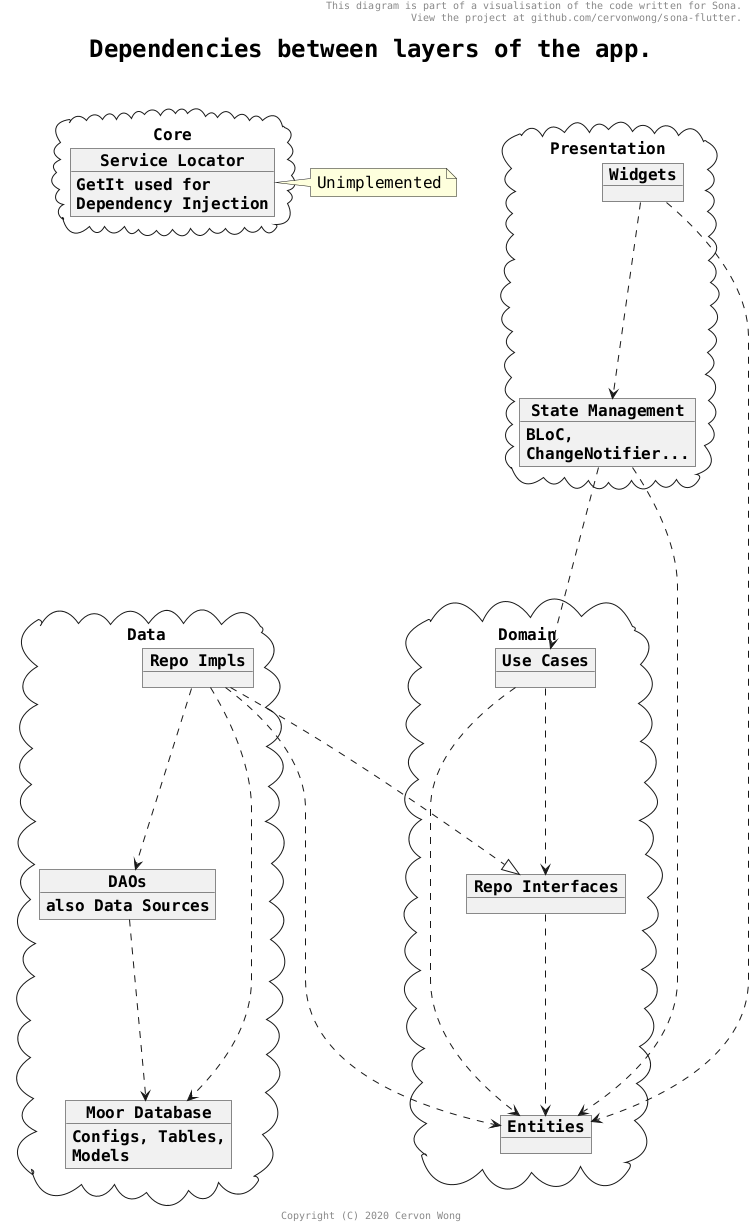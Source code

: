 @startuml

skinparam wrapWidth 200
skinparam maxMessageSize 100
skinparam defaultFontName Monospaced
skinparam defaultFontSize 16
skinparam arrowFontSize 12
skinparam objectFontStyle bold
skinparam titleFontSize 24
skinparam titleFontStyle bold
skinparam shadowing false

header This diagram is part of a visualisation of the code written for Sona.\n View the project at github.com/cervonwong/sona-flutter.
title Dependencies between layers of the app.\n
footer Copyright (C) 2020 Cervon Wong

package Presentation <<Cloud>> {
	object "Widgets" as w
    object "State Management" as s {
    	BLoC, ChangeNotifier...
    }
}

package Domain <<Cloud>> {
	object "Use Cases" as u
	object "Entities" as e
	object "Repo Interfaces" as ir
}

package Data <<Cloud>> {
	object "Repo Impls" as ri
    object "DAOs" AS d {
    	also Data Sources
    }
    object "Moor Database" as db {
    	Configs, Tables, Models
    }
}

package Core <<Cloud>> {
	object "Service Locator" as di {
    	GetIt used for Dependency Injection
    }
}

w  ....>  s
w  ....>  e
s  ....>  u
s  ....>  e
u  ....>  e
u  ....>  ir
ir ....>  e
ri ....|> ir
ri ....>  d
ri ....>  db
ri ....>  e
d  ....>  db

note right of di
Unimplemented
end note

@enduml
